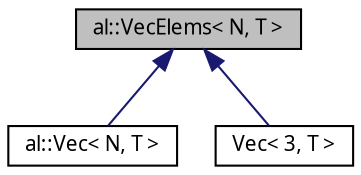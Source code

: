 digraph "al::VecElems&lt; N, T &gt;"
{
 // LATEX_PDF_SIZE
  bgcolor="transparent";
  edge [fontname="FreeSans.ttf",fontsize="10",labelfontname="FreeSans.ttf",labelfontsize="10"];
  node [fontname="FreeSans.ttf",fontsize="10",shape=record];
  Node1 [label="al::VecElems\< N, T \>",height=0.2,width=0.4,color="black", fillcolor="grey75", style="filled", fontcolor="black",tooltip=" "];
  Node1 -> Node2 [dir="back",color="midnightblue",fontsize="10",style="solid",fontname="FreeSans.ttf"];
  Node2 [label="al::Vec\< N, T \>",height=0.2,width=0.4,color="black",URL="$classal_1_1_vec.html",tooltip="Fixed-size n-vector."];
  Node1 -> Node3 [dir="back",color="midnightblue",fontsize="10",style="solid",fontname="FreeSans.ttf"];
  Node3 [label="Vec\< 3, T \>",height=0.2,width=0.4,color="black",URL="$classal_1_1_vec.html",tooltip=" "];
}
